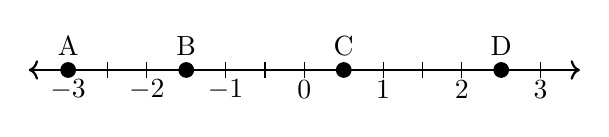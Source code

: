 \begin{tikzpicture}
   \draw[thick,<->] (-3.5,0) -- (3.5,0);
   \foreach \x in {-3,-2.5, ...,3}
   \draw (\x cm,3pt) -- (\x cm,-3pt) node[anchor=north] {};
   \foreach \x in {-3,-2,...,3}
   \node at (\x,-.25) {$\x$};

\fill (-3,0) circle (.1);
\fill (-1.5,0) circle (.1);
\fill (0.5,0) circle (.1);
\fill (2.5,0) circle (.1);

\node at (-3, .3) {A};
\node at (-1.5, .3) {B};
\node at (0.5, .3) {C};
\node at (2.5, .3) {D};

\end{tikzpicture}